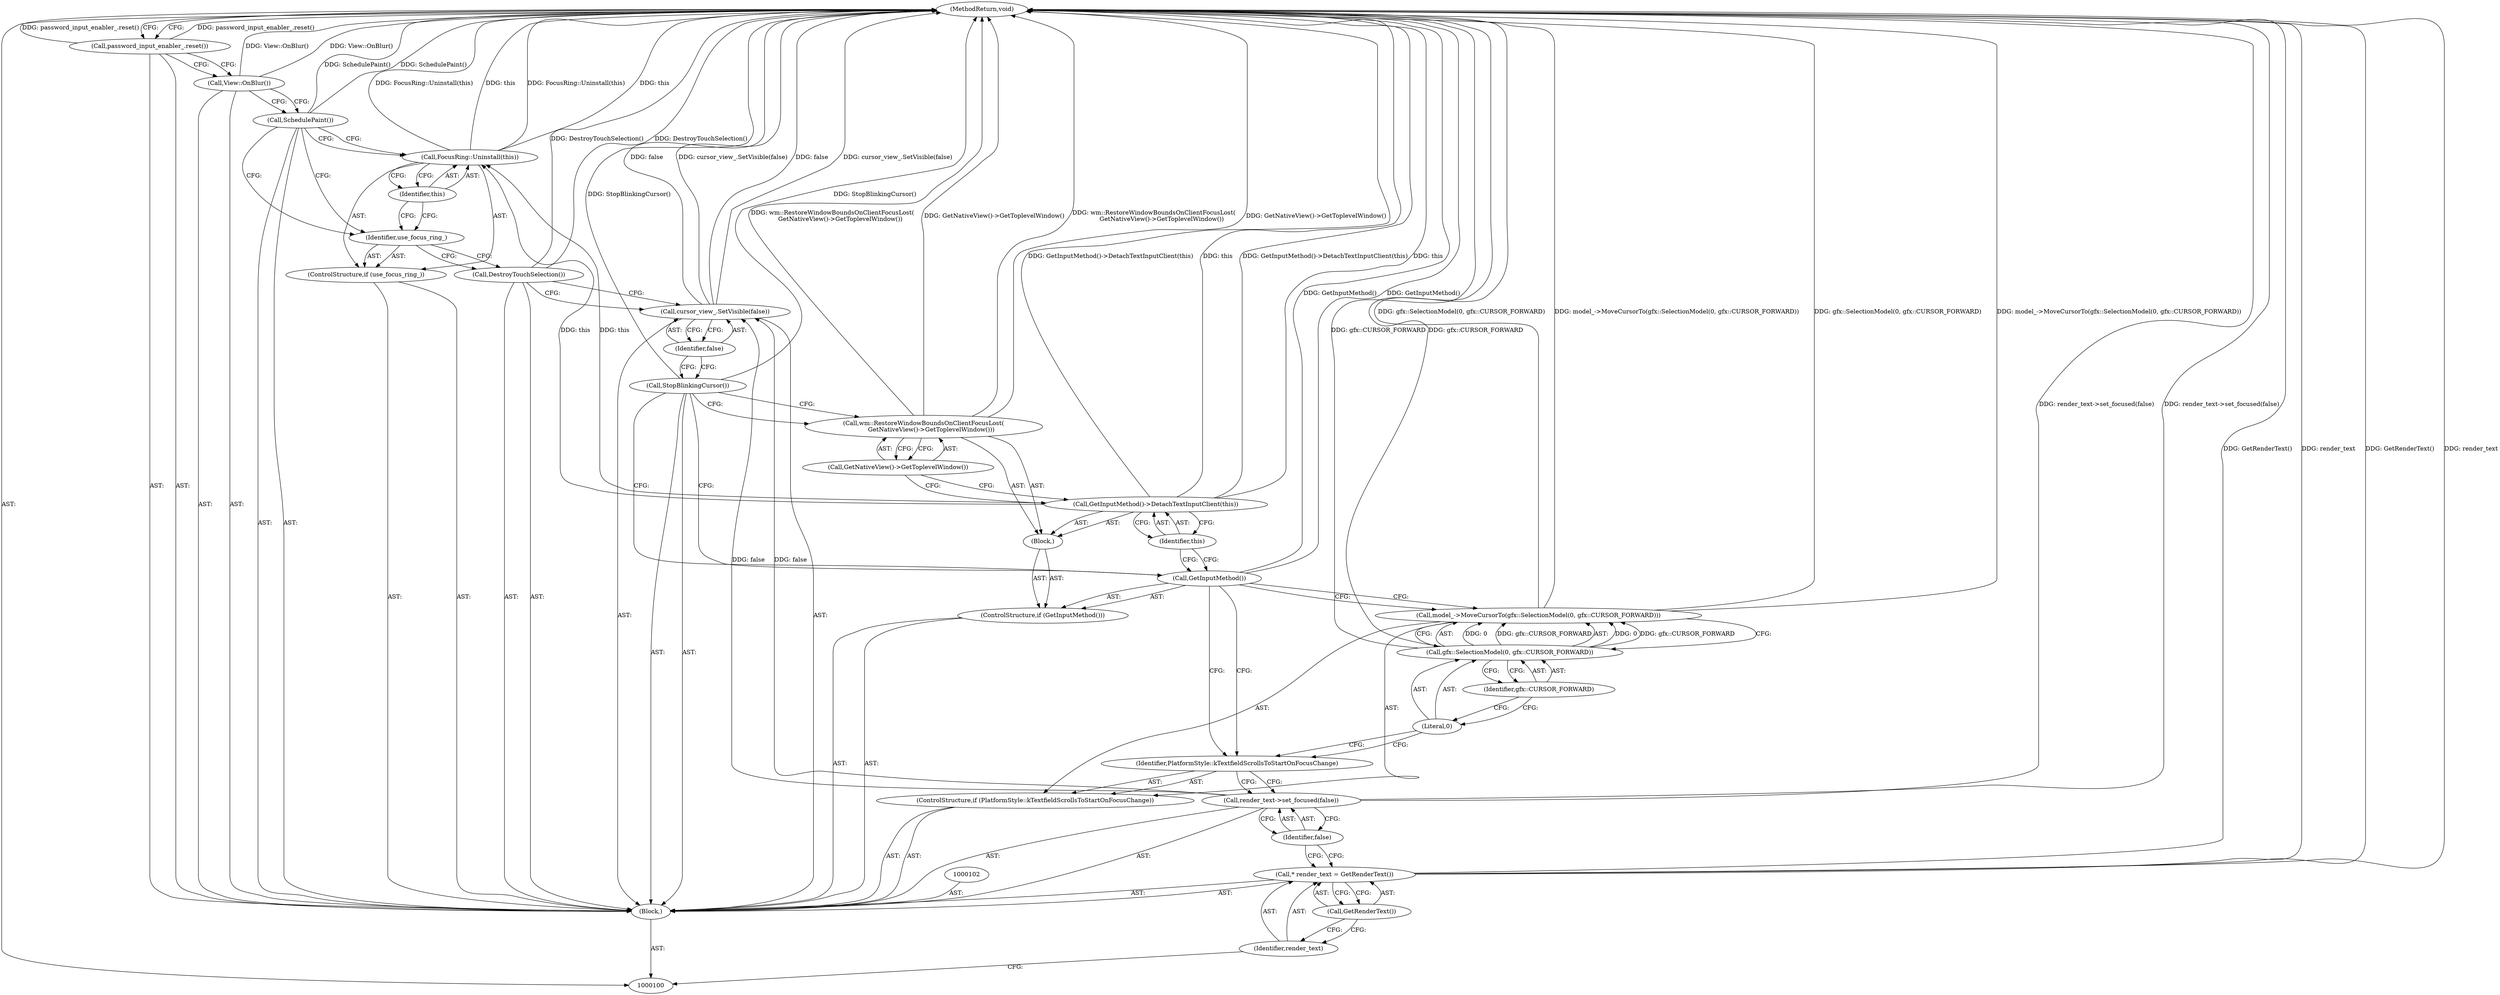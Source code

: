 digraph "0_Chrome_f1574f25e1402e748bf2bd7e28ce3dd96ceb1ca4_6" {
"1000132" [label="(MethodReturn,void)"];
"1000101" [label="(Block,)"];
"1000119" [label="(Call,wm::RestoreWindowBoundsOnClientFocusLost(\n        GetNativeView()->GetToplevelWindow()))"];
"1000120" [label="(Call,GetNativeView()->GetToplevelWindow())"];
"1000121" [label="(Call,StopBlinkingCursor())"];
"1000122" [label="(Call,cursor_view_.SetVisible(false))"];
"1000123" [label="(Identifier,false)"];
"1000124" [label="(Call,DestroyTouchSelection())"];
"1000103" [label="(Call,* render_text = GetRenderText())"];
"1000104" [label="(Identifier,render_text)"];
"1000105" [label="(Call,GetRenderText())"];
"1000125" [label="(ControlStructure,if (use_focus_ring_))"];
"1000126" [label="(Identifier,use_focus_ring_)"];
"1000128" [label="(Identifier,this)"];
"1000127" [label="(Call,FocusRing::Uninstall(this))"];
"1000129" [label="(Call,SchedulePaint())"];
"1000130" [label="(Call,View::OnBlur())"];
"1000131" [label="(Call,password_input_enabler_.reset())"];
"1000106" [label="(Call,render_text->set_focused(false))"];
"1000107" [label="(Identifier,false)"];
"1000108" [label="(ControlStructure,if (PlatformStyle::kTextfieldScrollsToStartOnFocusChange))"];
"1000109" [label="(Identifier,PlatformStyle::kTextfieldScrollsToStartOnFocusChange)"];
"1000111" [label="(Call,gfx::SelectionModel(0, gfx::CURSOR_FORWARD))"];
"1000110" [label="(Call,model_->MoveCursorTo(gfx::SelectionModel(0, gfx::CURSOR_FORWARD)))"];
"1000112" [label="(Literal,0)"];
"1000113" [label="(Identifier,gfx::CURSOR_FORWARD)"];
"1000114" [label="(ControlStructure,if (GetInputMethod()))"];
"1000116" [label="(Block,)"];
"1000115" [label="(Call,GetInputMethod())"];
"1000117" [label="(Call,GetInputMethod()->DetachTextInputClient(this))"];
"1000118" [label="(Identifier,this)"];
"1000132" -> "1000100"  [label="AST: "];
"1000132" -> "1000131"  [label="CFG: "];
"1000117" -> "1000132"  [label="DDG: GetInputMethod()->DetachTextInputClient(this)"];
"1000117" -> "1000132"  [label="DDG: this"];
"1000130" -> "1000132"  [label="DDG: View::OnBlur()"];
"1000103" -> "1000132"  [label="DDG: render_text"];
"1000103" -> "1000132"  [label="DDG: GetRenderText()"];
"1000122" -> "1000132"  [label="DDG: false"];
"1000122" -> "1000132"  [label="DDG: cursor_view_.SetVisible(false)"];
"1000127" -> "1000132"  [label="DDG: FocusRing::Uninstall(this)"];
"1000127" -> "1000132"  [label="DDG: this"];
"1000119" -> "1000132"  [label="DDG: wm::RestoreWindowBoundsOnClientFocusLost(\n        GetNativeView()->GetToplevelWindow())"];
"1000119" -> "1000132"  [label="DDG: GetNativeView()->GetToplevelWindow()"];
"1000110" -> "1000132"  [label="DDG: gfx::SelectionModel(0, gfx::CURSOR_FORWARD)"];
"1000110" -> "1000132"  [label="DDG: model_->MoveCursorTo(gfx::SelectionModel(0, gfx::CURSOR_FORWARD))"];
"1000106" -> "1000132"  [label="DDG: render_text->set_focused(false)"];
"1000129" -> "1000132"  [label="DDG: SchedulePaint()"];
"1000115" -> "1000132"  [label="DDG: GetInputMethod()"];
"1000121" -> "1000132"  [label="DDG: StopBlinkingCursor()"];
"1000111" -> "1000132"  [label="DDG: gfx::CURSOR_FORWARD"];
"1000131" -> "1000132"  [label="DDG: password_input_enabler_.reset()"];
"1000124" -> "1000132"  [label="DDG: DestroyTouchSelection()"];
"1000101" -> "1000100"  [label="AST: "];
"1000102" -> "1000101"  [label="AST: "];
"1000103" -> "1000101"  [label="AST: "];
"1000106" -> "1000101"  [label="AST: "];
"1000108" -> "1000101"  [label="AST: "];
"1000114" -> "1000101"  [label="AST: "];
"1000121" -> "1000101"  [label="AST: "];
"1000122" -> "1000101"  [label="AST: "];
"1000124" -> "1000101"  [label="AST: "];
"1000125" -> "1000101"  [label="AST: "];
"1000129" -> "1000101"  [label="AST: "];
"1000130" -> "1000101"  [label="AST: "];
"1000131" -> "1000101"  [label="AST: "];
"1000119" -> "1000116"  [label="AST: "];
"1000119" -> "1000120"  [label="CFG: "];
"1000120" -> "1000119"  [label="AST: "];
"1000121" -> "1000119"  [label="CFG: "];
"1000119" -> "1000132"  [label="DDG: wm::RestoreWindowBoundsOnClientFocusLost(\n        GetNativeView()->GetToplevelWindow())"];
"1000119" -> "1000132"  [label="DDG: GetNativeView()->GetToplevelWindow()"];
"1000120" -> "1000119"  [label="AST: "];
"1000120" -> "1000117"  [label="CFG: "];
"1000119" -> "1000120"  [label="CFG: "];
"1000121" -> "1000101"  [label="AST: "];
"1000121" -> "1000119"  [label="CFG: "];
"1000121" -> "1000115"  [label="CFG: "];
"1000123" -> "1000121"  [label="CFG: "];
"1000121" -> "1000132"  [label="DDG: StopBlinkingCursor()"];
"1000122" -> "1000101"  [label="AST: "];
"1000122" -> "1000123"  [label="CFG: "];
"1000123" -> "1000122"  [label="AST: "];
"1000124" -> "1000122"  [label="CFG: "];
"1000122" -> "1000132"  [label="DDG: false"];
"1000122" -> "1000132"  [label="DDG: cursor_view_.SetVisible(false)"];
"1000106" -> "1000122"  [label="DDG: false"];
"1000123" -> "1000122"  [label="AST: "];
"1000123" -> "1000121"  [label="CFG: "];
"1000122" -> "1000123"  [label="CFG: "];
"1000124" -> "1000101"  [label="AST: "];
"1000124" -> "1000122"  [label="CFG: "];
"1000126" -> "1000124"  [label="CFG: "];
"1000124" -> "1000132"  [label="DDG: DestroyTouchSelection()"];
"1000103" -> "1000101"  [label="AST: "];
"1000103" -> "1000105"  [label="CFG: "];
"1000104" -> "1000103"  [label="AST: "];
"1000105" -> "1000103"  [label="AST: "];
"1000107" -> "1000103"  [label="CFG: "];
"1000103" -> "1000132"  [label="DDG: render_text"];
"1000103" -> "1000132"  [label="DDG: GetRenderText()"];
"1000104" -> "1000103"  [label="AST: "];
"1000104" -> "1000100"  [label="CFG: "];
"1000105" -> "1000104"  [label="CFG: "];
"1000105" -> "1000103"  [label="AST: "];
"1000105" -> "1000104"  [label="CFG: "];
"1000103" -> "1000105"  [label="CFG: "];
"1000125" -> "1000101"  [label="AST: "];
"1000126" -> "1000125"  [label="AST: "];
"1000127" -> "1000125"  [label="AST: "];
"1000126" -> "1000125"  [label="AST: "];
"1000126" -> "1000124"  [label="CFG: "];
"1000128" -> "1000126"  [label="CFG: "];
"1000129" -> "1000126"  [label="CFG: "];
"1000128" -> "1000127"  [label="AST: "];
"1000128" -> "1000126"  [label="CFG: "];
"1000127" -> "1000128"  [label="CFG: "];
"1000127" -> "1000125"  [label="AST: "];
"1000127" -> "1000128"  [label="CFG: "];
"1000128" -> "1000127"  [label="AST: "];
"1000129" -> "1000127"  [label="CFG: "];
"1000127" -> "1000132"  [label="DDG: FocusRing::Uninstall(this)"];
"1000127" -> "1000132"  [label="DDG: this"];
"1000117" -> "1000127"  [label="DDG: this"];
"1000129" -> "1000101"  [label="AST: "];
"1000129" -> "1000127"  [label="CFG: "];
"1000129" -> "1000126"  [label="CFG: "];
"1000130" -> "1000129"  [label="CFG: "];
"1000129" -> "1000132"  [label="DDG: SchedulePaint()"];
"1000130" -> "1000101"  [label="AST: "];
"1000130" -> "1000129"  [label="CFG: "];
"1000131" -> "1000130"  [label="CFG: "];
"1000130" -> "1000132"  [label="DDG: View::OnBlur()"];
"1000131" -> "1000101"  [label="AST: "];
"1000131" -> "1000130"  [label="CFG: "];
"1000132" -> "1000131"  [label="CFG: "];
"1000131" -> "1000132"  [label="DDG: password_input_enabler_.reset()"];
"1000106" -> "1000101"  [label="AST: "];
"1000106" -> "1000107"  [label="CFG: "];
"1000107" -> "1000106"  [label="AST: "];
"1000109" -> "1000106"  [label="CFG: "];
"1000106" -> "1000132"  [label="DDG: render_text->set_focused(false)"];
"1000106" -> "1000122"  [label="DDG: false"];
"1000107" -> "1000106"  [label="AST: "];
"1000107" -> "1000103"  [label="CFG: "];
"1000106" -> "1000107"  [label="CFG: "];
"1000108" -> "1000101"  [label="AST: "];
"1000109" -> "1000108"  [label="AST: "];
"1000110" -> "1000108"  [label="AST: "];
"1000109" -> "1000108"  [label="AST: "];
"1000109" -> "1000106"  [label="CFG: "];
"1000112" -> "1000109"  [label="CFG: "];
"1000115" -> "1000109"  [label="CFG: "];
"1000111" -> "1000110"  [label="AST: "];
"1000111" -> "1000113"  [label="CFG: "];
"1000112" -> "1000111"  [label="AST: "];
"1000113" -> "1000111"  [label="AST: "];
"1000110" -> "1000111"  [label="CFG: "];
"1000111" -> "1000132"  [label="DDG: gfx::CURSOR_FORWARD"];
"1000111" -> "1000110"  [label="DDG: 0"];
"1000111" -> "1000110"  [label="DDG: gfx::CURSOR_FORWARD"];
"1000110" -> "1000108"  [label="AST: "];
"1000110" -> "1000111"  [label="CFG: "];
"1000111" -> "1000110"  [label="AST: "];
"1000115" -> "1000110"  [label="CFG: "];
"1000110" -> "1000132"  [label="DDG: gfx::SelectionModel(0, gfx::CURSOR_FORWARD)"];
"1000110" -> "1000132"  [label="DDG: model_->MoveCursorTo(gfx::SelectionModel(0, gfx::CURSOR_FORWARD))"];
"1000111" -> "1000110"  [label="DDG: 0"];
"1000111" -> "1000110"  [label="DDG: gfx::CURSOR_FORWARD"];
"1000112" -> "1000111"  [label="AST: "];
"1000112" -> "1000109"  [label="CFG: "];
"1000113" -> "1000112"  [label="CFG: "];
"1000113" -> "1000111"  [label="AST: "];
"1000113" -> "1000112"  [label="CFG: "];
"1000111" -> "1000113"  [label="CFG: "];
"1000114" -> "1000101"  [label="AST: "];
"1000115" -> "1000114"  [label="AST: "];
"1000116" -> "1000114"  [label="AST: "];
"1000116" -> "1000114"  [label="AST: "];
"1000117" -> "1000116"  [label="AST: "];
"1000119" -> "1000116"  [label="AST: "];
"1000115" -> "1000114"  [label="AST: "];
"1000115" -> "1000110"  [label="CFG: "];
"1000115" -> "1000109"  [label="CFG: "];
"1000118" -> "1000115"  [label="CFG: "];
"1000121" -> "1000115"  [label="CFG: "];
"1000115" -> "1000132"  [label="DDG: GetInputMethod()"];
"1000117" -> "1000116"  [label="AST: "];
"1000117" -> "1000118"  [label="CFG: "];
"1000118" -> "1000117"  [label="AST: "];
"1000120" -> "1000117"  [label="CFG: "];
"1000117" -> "1000132"  [label="DDG: GetInputMethod()->DetachTextInputClient(this)"];
"1000117" -> "1000132"  [label="DDG: this"];
"1000117" -> "1000127"  [label="DDG: this"];
"1000118" -> "1000117"  [label="AST: "];
"1000118" -> "1000115"  [label="CFG: "];
"1000117" -> "1000118"  [label="CFG: "];
}
